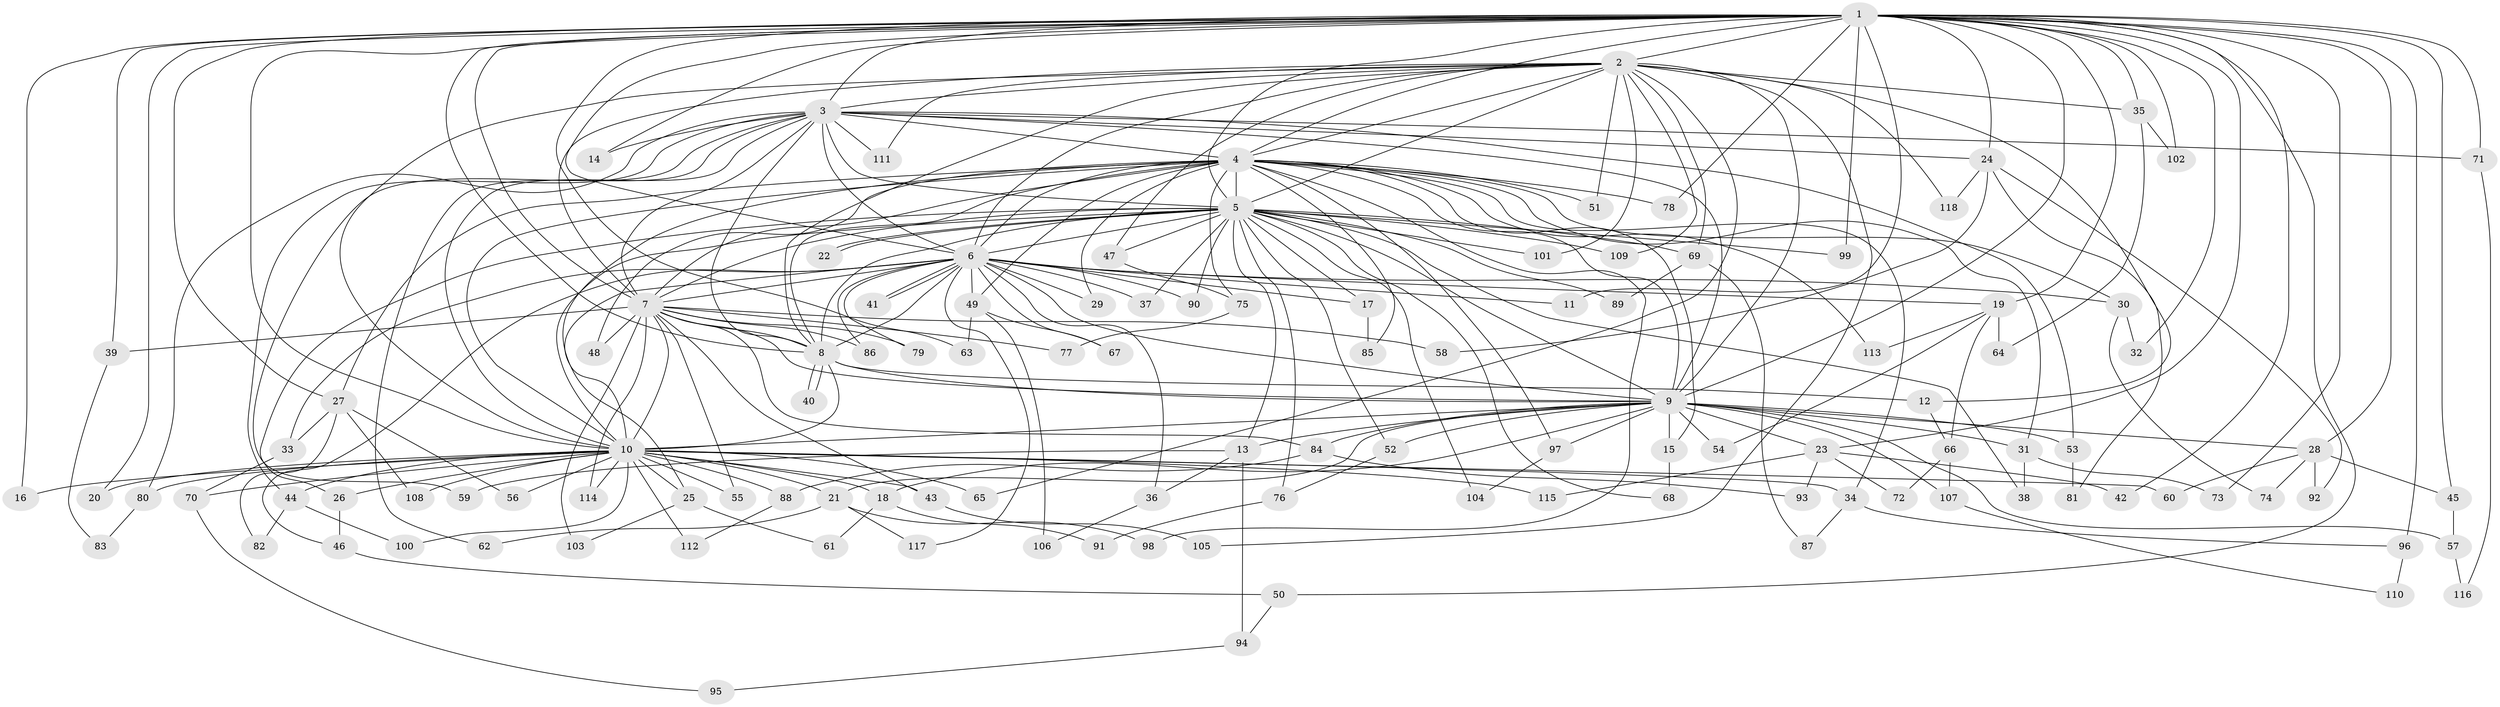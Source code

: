 // Generated by graph-tools (version 1.1) at 2025/45/03/09/25 04:45:17]
// undirected, 118 vertices, 261 edges
graph export_dot {
graph [start="1"]
  node [color=gray90,style=filled];
  1;
  2;
  3;
  4;
  5;
  6;
  7;
  8;
  9;
  10;
  11;
  12;
  13;
  14;
  15;
  16;
  17;
  18;
  19;
  20;
  21;
  22;
  23;
  24;
  25;
  26;
  27;
  28;
  29;
  30;
  31;
  32;
  33;
  34;
  35;
  36;
  37;
  38;
  39;
  40;
  41;
  42;
  43;
  44;
  45;
  46;
  47;
  48;
  49;
  50;
  51;
  52;
  53;
  54;
  55;
  56;
  57;
  58;
  59;
  60;
  61;
  62;
  63;
  64;
  65;
  66;
  67;
  68;
  69;
  70;
  71;
  72;
  73;
  74;
  75;
  76;
  77;
  78;
  79;
  80;
  81;
  82;
  83;
  84;
  85;
  86;
  87;
  88;
  89;
  90;
  91;
  92;
  93;
  94;
  95;
  96;
  97;
  98;
  99;
  100;
  101;
  102;
  103;
  104;
  105;
  106;
  107;
  108;
  109;
  110;
  111;
  112;
  113;
  114;
  115;
  116;
  117;
  118;
  1 -- 2;
  1 -- 3;
  1 -- 4;
  1 -- 5;
  1 -- 6;
  1 -- 7;
  1 -- 8;
  1 -- 9;
  1 -- 10;
  1 -- 11;
  1 -- 14;
  1 -- 16;
  1 -- 19;
  1 -- 20;
  1 -- 23;
  1 -- 24;
  1 -- 27;
  1 -- 28;
  1 -- 32;
  1 -- 35;
  1 -- 39;
  1 -- 42;
  1 -- 45;
  1 -- 50;
  1 -- 63;
  1 -- 71;
  1 -- 73;
  1 -- 78;
  1 -- 96;
  1 -- 99;
  1 -- 102;
  2 -- 3;
  2 -- 4;
  2 -- 5;
  2 -- 6;
  2 -- 7;
  2 -- 8;
  2 -- 9;
  2 -- 10;
  2 -- 12;
  2 -- 35;
  2 -- 47;
  2 -- 51;
  2 -- 65;
  2 -- 69;
  2 -- 101;
  2 -- 105;
  2 -- 109;
  2 -- 111;
  2 -- 118;
  3 -- 4;
  3 -- 5;
  3 -- 6;
  3 -- 7;
  3 -- 8;
  3 -- 9;
  3 -- 10;
  3 -- 14;
  3 -- 24;
  3 -- 44;
  3 -- 53;
  3 -- 59;
  3 -- 62;
  3 -- 71;
  3 -- 80;
  3 -- 111;
  4 -- 5;
  4 -- 6;
  4 -- 7;
  4 -- 8;
  4 -- 9;
  4 -- 10;
  4 -- 15;
  4 -- 25;
  4 -- 27;
  4 -- 29;
  4 -- 30;
  4 -- 31;
  4 -- 34;
  4 -- 48;
  4 -- 49;
  4 -- 51;
  4 -- 75;
  4 -- 78;
  4 -- 85;
  4 -- 97;
  4 -- 98;
  4 -- 113;
  5 -- 6;
  5 -- 7;
  5 -- 8;
  5 -- 9;
  5 -- 10;
  5 -- 13;
  5 -- 17;
  5 -- 22;
  5 -- 22;
  5 -- 26;
  5 -- 37;
  5 -- 38;
  5 -- 47;
  5 -- 52;
  5 -- 68;
  5 -- 69;
  5 -- 76;
  5 -- 89;
  5 -- 90;
  5 -- 99;
  5 -- 101;
  5 -- 104;
  5 -- 109;
  6 -- 7;
  6 -- 8;
  6 -- 9;
  6 -- 10;
  6 -- 11;
  6 -- 17;
  6 -- 19;
  6 -- 29;
  6 -- 30;
  6 -- 33;
  6 -- 36;
  6 -- 37;
  6 -- 41;
  6 -- 41;
  6 -- 46;
  6 -- 49;
  6 -- 67;
  6 -- 79;
  6 -- 86;
  6 -- 90;
  6 -- 117;
  7 -- 8;
  7 -- 9;
  7 -- 10;
  7 -- 39;
  7 -- 43;
  7 -- 48;
  7 -- 55;
  7 -- 58;
  7 -- 77;
  7 -- 79;
  7 -- 84;
  7 -- 86;
  7 -- 103;
  7 -- 114;
  8 -- 9;
  8 -- 10;
  8 -- 12;
  8 -- 40;
  8 -- 40;
  9 -- 10;
  9 -- 13;
  9 -- 15;
  9 -- 18;
  9 -- 21;
  9 -- 23;
  9 -- 28;
  9 -- 31;
  9 -- 52;
  9 -- 53;
  9 -- 54;
  9 -- 57;
  9 -- 84;
  9 -- 97;
  9 -- 107;
  10 -- 16;
  10 -- 18;
  10 -- 20;
  10 -- 21;
  10 -- 25;
  10 -- 26;
  10 -- 34;
  10 -- 43;
  10 -- 44;
  10 -- 55;
  10 -- 56;
  10 -- 60;
  10 -- 65;
  10 -- 70;
  10 -- 80;
  10 -- 88;
  10 -- 100;
  10 -- 108;
  10 -- 112;
  10 -- 114;
  10 -- 115;
  12 -- 66;
  13 -- 36;
  13 -- 59;
  13 -- 94;
  15 -- 68;
  17 -- 85;
  18 -- 61;
  18 -- 91;
  19 -- 54;
  19 -- 64;
  19 -- 66;
  19 -- 113;
  21 -- 62;
  21 -- 98;
  21 -- 117;
  23 -- 42;
  23 -- 72;
  23 -- 93;
  23 -- 115;
  24 -- 58;
  24 -- 81;
  24 -- 92;
  24 -- 118;
  25 -- 61;
  25 -- 103;
  26 -- 46;
  27 -- 33;
  27 -- 56;
  27 -- 82;
  27 -- 108;
  28 -- 45;
  28 -- 60;
  28 -- 74;
  28 -- 92;
  30 -- 32;
  30 -- 74;
  31 -- 38;
  31 -- 73;
  33 -- 70;
  34 -- 87;
  34 -- 96;
  35 -- 64;
  35 -- 102;
  36 -- 106;
  39 -- 83;
  43 -- 105;
  44 -- 82;
  44 -- 100;
  45 -- 57;
  46 -- 50;
  47 -- 75;
  49 -- 63;
  49 -- 67;
  49 -- 106;
  50 -- 94;
  52 -- 76;
  53 -- 81;
  57 -- 116;
  66 -- 72;
  66 -- 107;
  69 -- 87;
  69 -- 89;
  70 -- 95;
  71 -- 116;
  75 -- 77;
  76 -- 91;
  80 -- 83;
  84 -- 88;
  84 -- 93;
  88 -- 112;
  94 -- 95;
  96 -- 110;
  97 -- 104;
  107 -- 110;
}
